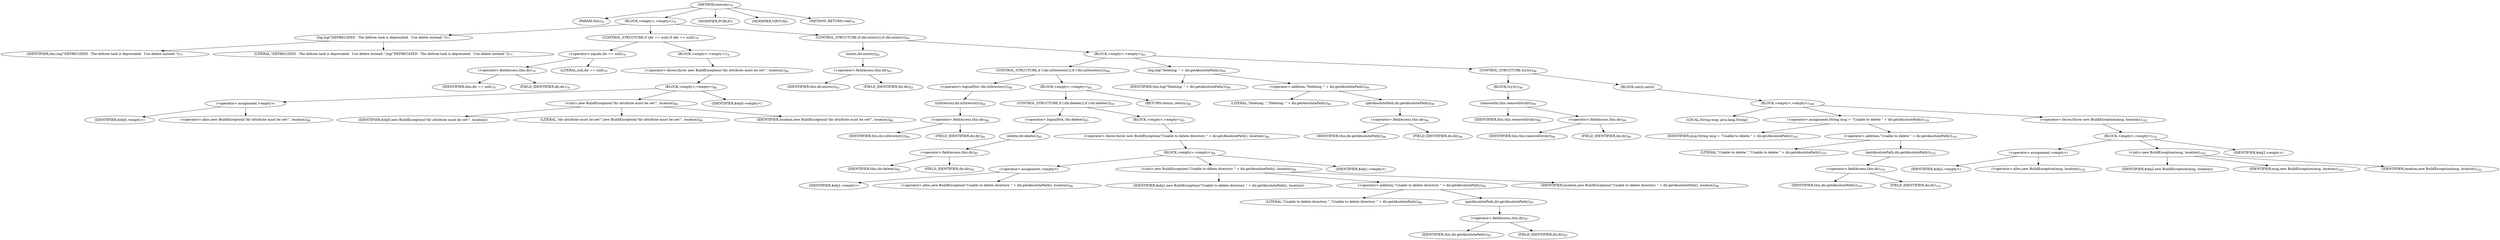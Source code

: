 digraph "execute" {  
"31" [label = <(METHOD,execute)<SUB>76</SUB>> ]
"6" [label = <(PARAM,this)<SUB>76</SUB>> ]
"32" [label = <(BLOCK,&lt;empty&gt;,&lt;empty&gt;)<SUB>76</SUB>> ]
"33" [label = <(log,log(&quot;DEPRECATED - The deltree task is deprecated.  Use delete instead.&quot;))<SUB>77</SUB>> ]
"5" [label = <(IDENTIFIER,this,log(&quot;DEPRECATED - The deltree task is deprecated.  Use delete instead.&quot;))<SUB>77</SUB>> ]
"34" [label = <(LITERAL,&quot;DEPRECATED - The deltree task is deprecated.  Use delete instead.&quot;,log(&quot;DEPRECATED - The deltree task is deprecated.  Use delete instead.&quot;))<SUB>77</SUB>> ]
"35" [label = <(CONTROL_STRUCTURE,if (dir == null),if (dir == null))<SUB>79</SUB>> ]
"36" [label = <(&lt;operator&gt;.equals,dir == null)<SUB>79</SUB>> ]
"37" [label = <(&lt;operator&gt;.fieldAccess,this.dir)<SUB>79</SUB>> ]
"38" [label = <(IDENTIFIER,this,dir == null)<SUB>79</SUB>> ]
"39" [label = <(FIELD_IDENTIFIER,dir,dir)<SUB>79</SUB>> ]
"40" [label = <(LITERAL,null,dir == null)<SUB>79</SUB>> ]
"41" [label = <(BLOCK,&lt;empty&gt;,&lt;empty&gt;)<SUB>79</SUB>> ]
"42" [label = <(&lt;operator&gt;.throw,throw new BuildException(&quot;dir attribute must be set!&quot;, location);)<SUB>80</SUB>> ]
"43" [label = <(BLOCK,&lt;empty&gt;,&lt;empty&gt;)<SUB>80</SUB>> ]
"44" [label = <(&lt;operator&gt;.assignment,&lt;empty&gt;)> ]
"45" [label = <(IDENTIFIER,$obj0,&lt;empty&gt;)> ]
"46" [label = <(&lt;operator&gt;.alloc,new BuildException(&quot;dir attribute must be set!&quot;, location))<SUB>80</SUB>> ]
"47" [label = <(&lt;init&gt;,new BuildException(&quot;dir attribute must be set!&quot;, location))<SUB>80</SUB>> ]
"48" [label = <(IDENTIFIER,$obj0,new BuildException(&quot;dir attribute must be set!&quot;, location))> ]
"49" [label = <(LITERAL,&quot;dir attribute must be set!&quot;,new BuildException(&quot;dir attribute must be set!&quot;, location))<SUB>80</SUB>> ]
"50" [label = <(IDENTIFIER,location,new BuildException(&quot;dir attribute must be set!&quot;, location))<SUB>80</SUB>> ]
"51" [label = <(IDENTIFIER,$obj0,&lt;empty&gt;)> ]
"52" [label = <(CONTROL_STRUCTURE,if (dir.exists()),if (dir.exists()))<SUB>83</SUB>> ]
"53" [label = <(exists,dir.exists())<SUB>83</SUB>> ]
"54" [label = <(&lt;operator&gt;.fieldAccess,this.dir)<SUB>83</SUB>> ]
"55" [label = <(IDENTIFIER,this,dir.exists())<SUB>83</SUB>> ]
"56" [label = <(FIELD_IDENTIFIER,dir,dir)<SUB>83</SUB>> ]
"57" [label = <(BLOCK,&lt;empty&gt;,&lt;empty&gt;)<SUB>83</SUB>> ]
"58" [label = <(CONTROL_STRUCTURE,if (!dir.isDirectory()),if (!dir.isDirectory()))<SUB>84</SUB>> ]
"59" [label = <(&lt;operator&gt;.logicalNot,!dir.isDirectory())<SUB>84</SUB>> ]
"60" [label = <(isDirectory,dir.isDirectory())<SUB>84</SUB>> ]
"61" [label = <(&lt;operator&gt;.fieldAccess,this.dir)<SUB>84</SUB>> ]
"62" [label = <(IDENTIFIER,this,dir.isDirectory())<SUB>84</SUB>> ]
"63" [label = <(FIELD_IDENTIFIER,dir,dir)<SUB>84</SUB>> ]
"64" [label = <(BLOCK,&lt;empty&gt;,&lt;empty&gt;)<SUB>84</SUB>> ]
"65" [label = <(CONTROL_STRUCTURE,if (!dir.delete()),if (!dir.delete()))<SUB>85</SUB>> ]
"66" [label = <(&lt;operator&gt;.logicalNot,!dir.delete())<SUB>85</SUB>> ]
"67" [label = <(delete,dir.delete())<SUB>85</SUB>> ]
"68" [label = <(&lt;operator&gt;.fieldAccess,this.dir)<SUB>85</SUB>> ]
"69" [label = <(IDENTIFIER,this,dir.delete())<SUB>85</SUB>> ]
"70" [label = <(FIELD_IDENTIFIER,dir,dir)<SUB>85</SUB>> ]
"71" [label = <(BLOCK,&lt;empty&gt;,&lt;empty&gt;)<SUB>85</SUB>> ]
"72" [label = <(&lt;operator&gt;.throw,throw new BuildException(&quot;Unable to delete directory &quot; + dir.getAbsolutePath(), location);)<SUB>86</SUB>> ]
"73" [label = <(BLOCK,&lt;empty&gt;,&lt;empty&gt;)<SUB>86</SUB>> ]
"74" [label = <(&lt;operator&gt;.assignment,&lt;empty&gt;)> ]
"75" [label = <(IDENTIFIER,$obj1,&lt;empty&gt;)> ]
"76" [label = <(&lt;operator&gt;.alloc,new BuildException(&quot;Unable to delete directory &quot; + dir.getAbsolutePath(), location))<SUB>86</SUB>> ]
"77" [label = <(&lt;init&gt;,new BuildException(&quot;Unable to delete directory &quot; + dir.getAbsolutePath(), location))<SUB>86</SUB>> ]
"78" [label = <(IDENTIFIER,$obj1,new BuildException(&quot;Unable to delete directory &quot; + dir.getAbsolutePath(), location))> ]
"79" [label = <(&lt;operator&gt;.addition,&quot;Unable to delete directory &quot; + dir.getAbsolutePath())<SUB>86</SUB>> ]
"80" [label = <(LITERAL,&quot;Unable to delete directory &quot;,&quot;Unable to delete directory &quot; + dir.getAbsolutePath())<SUB>86</SUB>> ]
"81" [label = <(getAbsolutePath,dir.getAbsolutePath())<SUB>87</SUB>> ]
"82" [label = <(&lt;operator&gt;.fieldAccess,this.dir)<SUB>87</SUB>> ]
"83" [label = <(IDENTIFIER,this,dir.getAbsolutePath())<SUB>87</SUB>> ]
"84" [label = <(FIELD_IDENTIFIER,dir,dir)<SUB>87</SUB>> ]
"85" [label = <(IDENTIFIER,location,new BuildException(&quot;Unable to delete directory &quot; + dir.getAbsolutePath(), location))<SUB>88</SUB>> ]
"86" [label = <(IDENTIFIER,$obj1,&lt;empty&gt;)> ]
"87" [label = <(RETURN,return;,return;)<SUB>90</SUB>> ]
"88" [label = <(log,log(&quot;Deleting: &quot; + dir.getAbsolutePath()))<SUB>96</SUB>> ]
"7" [label = <(IDENTIFIER,this,log(&quot;Deleting: &quot; + dir.getAbsolutePath()))<SUB>96</SUB>> ]
"89" [label = <(&lt;operator&gt;.addition,&quot;Deleting: &quot; + dir.getAbsolutePath())<SUB>96</SUB>> ]
"90" [label = <(LITERAL,&quot;Deleting: &quot;,&quot;Deleting: &quot; + dir.getAbsolutePath())<SUB>96</SUB>> ]
"91" [label = <(getAbsolutePath,dir.getAbsolutePath())<SUB>96</SUB>> ]
"92" [label = <(&lt;operator&gt;.fieldAccess,this.dir)<SUB>96</SUB>> ]
"93" [label = <(IDENTIFIER,this,dir.getAbsolutePath())<SUB>96</SUB>> ]
"94" [label = <(FIELD_IDENTIFIER,dir,dir)<SUB>96</SUB>> ]
"95" [label = <(CONTROL_STRUCTURE,try,try)<SUB>98</SUB>> ]
"96" [label = <(BLOCK,try,try)<SUB>98</SUB>> ]
"97" [label = <(removeDir,this.removeDir(dir))<SUB>99</SUB>> ]
"8" [label = <(IDENTIFIER,this,this.removeDir(dir))<SUB>99</SUB>> ]
"98" [label = <(&lt;operator&gt;.fieldAccess,this.dir)<SUB>99</SUB>> ]
"99" [label = <(IDENTIFIER,this,this.removeDir(dir))<SUB>99</SUB>> ]
"100" [label = <(FIELD_IDENTIFIER,dir,dir)<SUB>99</SUB>> ]
"101" [label = <(BLOCK,catch,catch)> ]
"102" [label = <(BLOCK,&lt;empty&gt;,&lt;empty&gt;)<SUB>100</SUB>> ]
"103" [label = <(LOCAL,String msg: java.lang.String)> ]
"104" [label = <(&lt;operator&gt;.assignment,String msg = &quot;Unable to delete &quot; + dir.getAbsolutePath())<SUB>101</SUB>> ]
"105" [label = <(IDENTIFIER,msg,String msg = &quot;Unable to delete &quot; + dir.getAbsolutePath())<SUB>101</SUB>> ]
"106" [label = <(&lt;operator&gt;.addition,&quot;Unable to delete &quot; + dir.getAbsolutePath())<SUB>101</SUB>> ]
"107" [label = <(LITERAL,&quot;Unable to delete &quot;,&quot;Unable to delete &quot; + dir.getAbsolutePath())<SUB>101</SUB>> ]
"108" [label = <(getAbsolutePath,dir.getAbsolutePath())<SUB>101</SUB>> ]
"109" [label = <(&lt;operator&gt;.fieldAccess,this.dir)<SUB>101</SUB>> ]
"110" [label = <(IDENTIFIER,this,dir.getAbsolutePath())<SUB>101</SUB>> ]
"111" [label = <(FIELD_IDENTIFIER,dir,dir)<SUB>101</SUB>> ]
"112" [label = <(&lt;operator&gt;.throw,throw new BuildException(msg, location);)<SUB>102</SUB>> ]
"113" [label = <(BLOCK,&lt;empty&gt;,&lt;empty&gt;)<SUB>102</SUB>> ]
"114" [label = <(&lt;operator&gt;.assignment,&lt;empty&gt;)> ]
"115" [label = <(IDENTIFIER,$obj2,&lt;empty&gt;)> ]
"116" [label = <(&lt;operator&gt;.alloc,new BuildException(msg, location))<SUB>102</SUB>> ]
"117" [label = <(&lt;init&gt;,new BuildException(msg, location))<SUB>102</SUB>> ]
"118" [label = <(IDENTIFIER,$obj2,new BuildException(msg, location))> ]
"119" [label = <(IDENTIFIER,msg,new BuildException(msg, location))<SUB>102</SUB>> ]
"120" [label = <(IDENTIFIER,location,new BuildException(msg, location))<SUB>102</SUB>> ]
"121" [label = <(IDENTIFIER,$obj2,&lt;empty&gt;)> ]
"122" [label = <(MODIFIER,PUBLIC)> ]
"123" [label = <(MODIFIER,VIRTUAL)> ]
"124" [label = <(METHOD_RETURN,void)<SUB>76</SUB>> ]
  "31" -> "6" 
  "31" -> "32" 
  "31" -> "122" 
  "31" -> "123" 
  "31" -> "124" 
  "32" -> "33" 
  "32" -> "35" 
  "32" -> "52" 
  "33" -> "5" 
  "33" -> "34" 
  "35" -> "36" 
  "35" -> "41" 
  "36" -> "37" 
  "36" -> "40" 
  "37" -> "38" 
  "37" -> "39" 
  "41" -> "42" 
  "42" -> "43" 
  "43" -> "44" 
  "43" -> "47" 
  "43" -> "51" 
  "44" -> "45" 
  "44" -> "46" 
  "47" -> "48" 
  "47" -> "49" 
  "47" -> "50" 
  "52" -> "53" 
  "52" -> "57" 
  "53" -> "54" 
  "54" -> "55" 
  "54" -> "56" 
  "57" -> "58" 
  "57" -> "88" 
  "57" -> "95" 
  "58" -> "59" 
  "58" -> "64" 
  "59" -> "60" 
  "60" -> "61" 
  "61" -> "62" 
  "61" -> "63" 
  "64" -> "65" 
  "64" -> "87" 
  "65" -> "66" 
  "65" -> "71" 
  "66" -> "67" 
  "67" -> "68" 
  "68" -> "69" 
  "68" -> "70" 
  "71" -> "72" 
  "72" -> "73" 
  "73" -> "74" 
  "73" -> "77" 
  "73" -> "86" 
  "74" -> "75" 
  "74" -> "76" 
  "77" -> "78" 
  "77" -> "79" 
  "77" -> "85" 
  "79" -> "80" 
  "79" -> "81" 
  "81" -> "82" 
  "82" -> "83" 
  "82" -> "84" 
  "88" -> "7" 
  "88" -> "89" 
  "89" -> "90" 
  "89" -> "91" 
  "91" -> "92" 
  "92" -> "93" 
  "92" -> "94" 
  "95" -> "96" 
  "95" -> "101" 
  "96" -> "97" 
  "97" -> "8" 
  "97" -> "98" 
  "98" -> "99" 
  "98" -> "100" 
  "101" -> "102" 
  "102" -> "103" 
  "102" -> "104" 
  "102" -> "112" 
  "104" -> "105" 
  "104" -> "106" 
  "106" -> "107" 
  "106" -> "108" 
  "108" -> "109" 
  "109" -> "110" 
  "109" -> "111" 
  "112" -> "113" 
  "113" -> "114" 
  "113" -> "117" 
  "113" -> "121" 
  "114" -> "115" 
  "114" -> "116" 
  "117" -> "118" 
  "117" -> "119" 
  "117" -> "120" 
}
